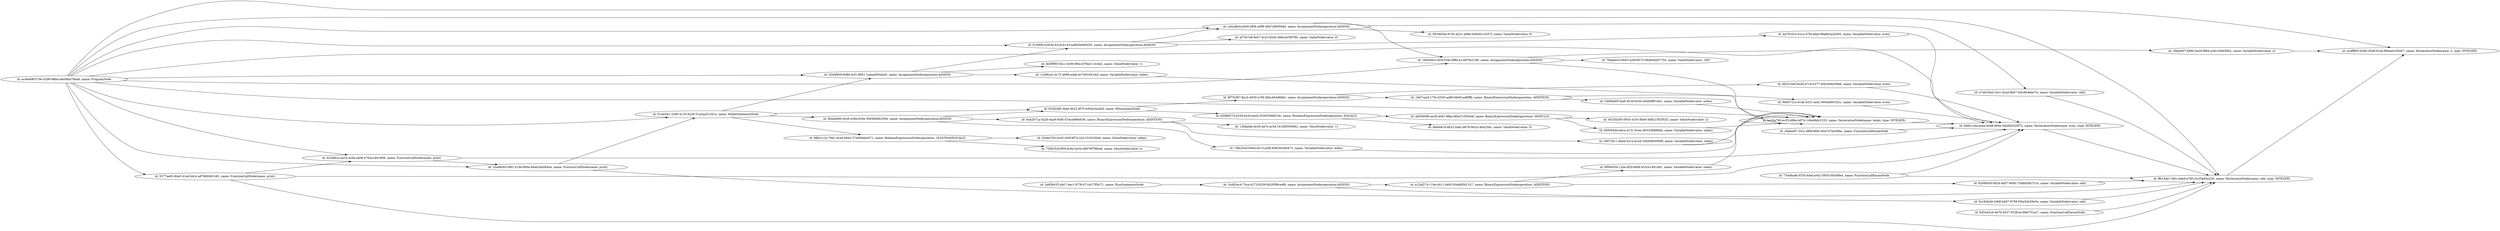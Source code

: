 digraph g {
	rankdir=LR
		"id: 52e0f839-6089-4cf1-8851-1adad462dea5, name: AssignmentNode(operation:ASSIGN)" -> "id: 01490b1f-e63e-423d-b143-aa902bd65455, name: AssignmentNode(operation:ASSIGN)"
		"id: 52e0f839-6089-4cf1-8851-1adad462dea5, name: AssignmentNode(operation:ASSIGN)" -> "id: 8e3f9f03-fa1c-4296-8f4e-d78ee113c4e2, name: ValueNode(value: 1)"
		"id: 52e0f839-6089-4cf1-8851-1adad462dea5, name: AssignmentNode(operation:ASSIGN)" -> "id: 1cc86ce2-dc72-4698-adde-bc7491641dcf, name: VariableNode(value: index)"
		"id: bf09a55b-12be-4f2f-a9b6-453ce1491d92, name: VariableNode(value: index)" -> "id: ba16a760-ec33-488e-b07b-1c9e49dc2333, name: DeclarationNode(name: index, type: INTEGER)"
		"id: 8d5445c6-4d70-4537-9338-ec3fd4751ac7, name: FunctionCallParamNode" -> "id: ffb14de7-fa5c-4de9-a76f-c3c35a93a226, name: DeclarationNode(name: odd, type: INTEGER)"
		"id: c0ebedf7-35cc-4f69-889c-80a7e7bb396e, name: FunctionCallParamNode" -> "id: 6e6e1c4a-ea4a-40d8-984e-3da582020f72, name: DeclarationNode(name: even, type: INTEGER)"
		"id: 5e18db49-2d68-4467-9758-f30a5d438e5e, name: VariableNode(value: odd)" -> "id: ffb14de7-fa5c-4de9-a76f-c3c35a93a226, name: DeclarationNode(name: odd, type: INTEGER)"
		"id: 6a42671a-5a26-4aa9-9c85-b7eca866e636, name: BinaryExpressionNode(operation: ADDITION)" -> "id: c9072b11-6ad4-421a-bc2d-35b0d9009d9f, name: VariableNode(value: index)"
		"id: 6a42671a-5a26-4aa9-9c85-b7eca866e636, name: BinaryExpressionNode(operation: ADDITION)" -> "id: 12faabbb-dc34-4a7e-ac3d-161fd5558482, name: ValueNode(value: 1)"
		"id: 5468da85-fca8-453d-9344-45ab6ff91e81, name: VariableNode(value: index)" -> "id: ba16a760-ec33-488e-b07b-1c9e49dc2333, name: DeclarationNode(name: index, type: INTEGER)"
		"id: ba16a760-ec33-488e-b07b-1c9e49dc2333, name: DeclarationNode(name: index, type: INTEGER)" -> "id: 6e6e1c4a-ea4a-40d8-984e-3da582020f72, name: DeclarationNode(name: even, type: INTEGER)"
		"id: ac46eb8f-579e-4296-98bd-a6e0fb479ba9, name: ProgramNode" -> "id: 6e6e1c4a-ea4a-40d8-984e-3da582020f72, name: DeclarationNode(name: even, type: INTEGER)"
		"id: ac46eb8f-579e-4296-98bd-a6e0fb479ba9, name: ProgramNode" -> "id: 52e0f839-6089-4cf1-8851-1adad462dea5, name: AssignmentNode(operation:ASSIGN)"
		"id: ac46eb8f-579e-4296-98bd-a6e0fb479ba9, name: ProgramNode" -> "id: f1cdc041-3290-4135-8229-51a2aa51281a, name: WhileStatementNode"
		"id: ac46eb8f-579e-4296-98bd-a6e0fb479ba9, name: ProgramNode" -> "id: 32ad8cb5-49f1-419e-809a-b8ab3ee084e4, name: FunctionCallNode(name: print)"
		"id: ac46eb8f-579e-4296-98bd-a6e0fb479ba9, name: ProgramNode" -> "id: ca4cd8cb-e0d5-4f06-a088-46b7ef5659dd, name: AssignmentNode(operation:ASSIGN)"
		"id: ac46eb8f-579e-4296-98bd-a6e0fb479ba9, name: ProgramNode" -> "id: 166c6dc0-3e5f-43dc-8f8d-a136f7fe2198, name: AssignmentNode(operation:ASSIGN)"
		"id: ac46eb8f-579e-4296-98bd-a6e0fb479ba9, name: ProgramNode" -> "id: 01490b1f-e63e-423d-b143-aa902bd65455, name: AssignmentNode(operation:ASSIGN)"
		"id: ac46eb8f-579e-4296-98bd-a6e0fb479ba9, name: ProgramNode" -> "id: 62c8fe1e-ae24-4c0e-aa68-4763a1dd1808, name: FunctionCallNode(name: print)"
		"id: ac46eb8f-579e-4296-98bd-a6e0fb479ba9, name: ProgramNode" -> "id: ecdff883-628b-45d8-91ad-f9eead105e67, name: DeclarationNode(name: n, type: INTEGER)"
		"id: ac46eb8f-579e-4296-98bd-a6e0fb479ba9, name: ProgramNode" -> "id: 5377ae63-84a5-41ed-b42c-a87b69481c83, name: FunctionCallNode(name: print)"
		"id: ac46eb8f-579e-4296-98bd-a6e0fb479ba9, name: ProgramNode" -> "id: ba16a760-ec33-488e-b07b-1c9e49dc2333, name: DeclarationNode(name: index, type: INTEGER)"
		"id: ac46eb8f-579e-4296-98bd-a6e0fb479ba9, name: ProgramNode" -> "id: ffb14de7-fa5c-4de9-a76f-c3c35a93a226, name: DeclarationNode(name: odd, type: INTEGER)"
		"id: d095644d-dece-4131-9cee-cf033368984b, name: VariableNode(value: index)" -> "id: ba16a760-ec33-488e-b07b-1c9e49dc2333, name: DeclarationNode(name: index, type: INTEGER)"
		"id: 1f8e25cb-6094-4013-a2f9-609c50266473, name: VariableNode(value: index)" -> "id: ba16a760-ec33-488e-b07b-1c9e49dc2333, name: DeclarationNode(name: index, type: INTEGER)"
		"id: 8206b050-6f24-40b7-9060-75d6054b731e, name: VariableNode(value: odd)" -> "id: ffb14de7-fa5c-4de9-a76f-c3c35a93a226, name: DeclarationNode(name: odd, type: INTEGER)"
		"id: d3d9627d-d33d-4a3d-abcb-5526256681bb, name: BooleanExpressionNode(operation: EQUALS)" -> "id: db6fa918-a832-4a8c-b676-081a1464256c, name: ValueNode(value: 0)"
		"id: d3d9627d-d33d-4a3d-abcb-5526256681bb, name: BooleanExpressionNode(operation: EQUALS)" -> "id: a6059096-ae29-4001-8fba-d82a7c393b4f, name: BinaryExpressionNode(operation: MODULO)"
		"id: a12af274-118e-4011-9e0f-204af93b2147, name: BinaryExpressionNode(operation: ADDITION)" -> "id: bf09a55b-12be-4f2f-a9b6-453ce1491d92, name: VariableNode(value: index)"
		"id: a12af274-118e-4011-9e0f-204af93b2147, name: BinaryExpressionNode(operation: ADDITION)" -> "id: 8206b050-6f24-40b7-9060-75d6054b731e, name: VariableNode(value: odd)"
		"id: ca4cd8cb-e0d5-4f06-a088-46b7ef5659dd, name: AssignmentNode(operation:ASSIGN)" -> "id: 583d639a-9745-4221-a98d-03b00c12557f, name: ValueNode(value: 0)"
		"id: ca4cd8cb-e0d5-4f06-a088-46b7ef5659dd, name: AssignmentNode(operation:ASSIGN)" -> "id: 166c6dc0-3e5f-43dc-8f8d-a136f7fe2198, name: AssignmentNode(operation:ASSIGN)"
		"id: ca4cd8cb-e0d5-4f06-a088-46b7ef5659dd, name: AssignmentNode(operation:ASSIGN)" -> "id: e7eb03bd-1be1-42ad-9b07-fcbc6646ee7d, name: VariableNode(value: odd)"
		"id: 62c8fe1e-ae24-4c0e-aa68-4763a1dd1808, name: FunctionCallNode(name: print)" -> "id: 6e6e1c4a-ea4a-40d8-984e-3da582020f72, name: DeclarationNode(name: even, type: INTEGER)"
		"id: 62c8fe1e-ae24-4c0e-aa68-4763a1dd1808, name: FunctionCallNode(name: print)" -> "id: 32ad8cb5-49f1-419e-809a-b8ab3ee084e4, name: FunctionCallNode(name: print)"
		"id: 88d0721a-e14b-4331-aed1-9044ef0535cc, name: VariableNode(value: even)" -> "id: 6e6e1c4a-ea4a-40d8-984e-3da582020f72, name: DeclarationNode(name: even, type: INTEGER)"
		"id: 5377ae63-84a5-41ed-b42c-a87b69481c83, name: FunctionCallNode(name: print)" -> "id: 6e6e1c4a-ea4a-40d8-984e-3da582020f72, name: DeclarationNode(name: even, type: INTEGER)"
		"id: 5377ae63-84a5-41ed-b42c-a87b69481c83, name: FunctionCallNode(name: print)" -> "id: 62c8fe1e-ae24-4c0e-aa68-4763a1dd1808, name: FunctionCallNode(name: print)"
		"id: 5377ae63-84a5-41ed-b42c-a87b69481c83, name: FunctionCallNode(name: print)" -> "id: ffb14de7-fa5c-4de9-a76f-c3c35a93a226, name: DeclarationNode(name: odd, type: INTEGER)"
		"id: e7eb03bd-1be1-42ad-9b07-fcbc6646ee7d, name: VariableNode(value: odd)" -> "id: ffb14de7-fa5c-4de9-a76f-c3c35a93a226, name: DeclarationNode(name: odd, type: INTEGER)"
		"id: 18d7caa5-170c-4330-aa98-49e91aefbffb, name: BinaryExpressionNode(operation: ADDITION)" -> "id: 88d0721a-e14b-4331-aed1-9044ef0535cc, name: VariableNode(value: even)"
		"id: 18d7caa5-170c-4330-aa98-49e91aefbffb, name: BinaryExpressionNode(operation: ADDITION)" -> "id: 5468da85-fca8-453d-9344-45ab6ff91e81, name: VariableNode(value: index)"
		"id: ffb14de7-fa5c-4de9-a76f-c3c35a93a226, name: DeclarationNode(name: odd, type: INTEGER)" -> "id: ecdff883-628b-45d8-91ad-f9eead105e67, name: DeclarationNode(name: n, type: INTEGER)"
		"id: 663216ef-5b3b-4718-b377-4f42494d39b6, name: VariableNode(value: even)" -> "id: 6e6e1c4a-ea4a-40d8-984e-3da582020f72, name: DeclarationNode(name: even, type: INTEGER)"
		"id: a6059096-ae29-4001-8fba-d82a7c393b4f, name: BinaryExpressionNode(operation: MODULO)" -> "id: d095644d-dece-4131-9cee-cf033368984b, name: VariableNode(value: index)"
		"id: a6059096-ae29-4001-8fba-d82a7c393b4f, name: BinaryExpressionNode(operation: MODULO)" -> "id: 40250295-0934-4163-85e8-4d921562f525, name: ValueNode(value: 2)"
		"id: 98dc1c1e-78d1-4ca4-b842-37a0b9ab4071, name: BooleanExpressionNode(operation: LESSTHANEQUALS)" -> "id: 729b352f-f85f-4c84-b434-b8076f79fea6, name: ValueNode(value: n)"
		"id: 98dc1c1e-78d1-4ca4-b842-37a0b9ab4071, name: BooleanExpressionNode(operation: LESSTHANEQUALS)" -> "id: 03e6e7d3-bcd3-450f-9f74-24210181604d, name: ValueNode(value: index)"
		"id: f33924f6-3be6-4b22-8f7f-3cf26c0a5d2f, name: IfStatementNode" -> "id: 8f702f67-8a1b-4630-a7fd-2bbc464d68dc, name: AssignmentNode(operation:ASSIGN)"
		"id: f33924f6-3be6-4b22-8f7f-3cf26c0a5d2f, name: IfStatementNode" -> "id: d3d9627d-d33d-4a3d-abcb-5526256681bb, name: BooleanExpressionNode(operation: EQUALS)"
		"id: 166c6dc0-3e5f-43dc-8f8d-a136f7fe2198, name: AssignmentNode(operation:ASSIGN)" -> "id: cf9aa907-6960-4a26-8f84-a26c10845662, name: VariableNode(value: n)"
		"id: 166c6dc0-3e5f-43dc-8f8d-a136f7fe2198, name: AssignmentNode(operation:ASSIGN)" -> "id: 79eaed1d-0693-429f-9575-06d60d267754, name: ValueNode(value: 100)"
		"id: 166c6dc0-3e5f-43dc-8f8d-a136f7fe2198, name: AssignmentNode(operation:ASSIGN)" -> "id: ba16a760-ec33-488e-b07b-1c9e49dc2333, name: DeclarationNode(name: index, type: INTEGER)"
		"id: 6e6e1c4a-ea4a-40d8-984e-3da582020f72, name: DeclarationNode(name: even, type: INTEGER)" -> "id: ffb14de7-fa5c-4de9-a76f-c3c35a93a226, name: DeclarationNode(name: odd, type: INTEGER)"
		"id: cf9aa907-6960-4a26-8f84-a26c10845662, name: VariableNode(value: n)" -> "id: ecdff883-628b-45d8-91ad-f9eead105e67, name: DeclarationNode(name: n, type: INTEGER)"
		"id: 8f702f67-8a1b-4630-a7fd-2bbc464d68dc, name: AssignmentNode(operation:ASSIGN)" -> "id: 18d7caa5-170c-4330-aa98-49e91aefbffb, name: BinaryExpressionNode(operation: ADDITION)"
		"id: 8f702f67-8a1b-4630-a7fd-2bbc464d68dc, name: AssignmentNode(operation:ASSIGN)" -> "id: 663216ef-5b3b-4718-b377-4f42494d39b6, name: VariableNode(value: even)"
		"id: 73dd6ad6-4535-4def-a542-58547d05d8e4, name: FunctionCallParamNode" -> "id: 6e6e1c4a-ea4a-40d8-984e-3da582020f72, name: DeclarationNode(name: even, type: INTEGER)"
		"id: 73dd6ad6-4535-4def-a542-58547d05d8e4, name: FunctionCallParamNode" -> "id: ffb14de7-fa5c-4de9-a76f-c3c35a93a226, name: DeclarationNode(name: odd, type: INTEGER)"
		"id: f1cdc041-3290-4135-8229-51a2aa51281a, name: WhileStatementNode" -> "id: 98dc1c1e-78d1-4ca4-b842-37a0b9ab4071, name: BooleanExpressionNode(operation: LESSTHANEQUALS)"
		"id: f1cdc041-3290-4135-8229-51a2aa51281a, name: WhileStatementNode" -> "id: 52e0f839-6089-4cf1-8851-1adad462dea5, name: AssignmentNode(operation:ASSIGN)"
		"id: f1cdc041-3290-4135-8229-51a2aa51281a, name: WhileStatementNode" -> "id: f33924f6-3be6-4b22-8f7f-3cf26c0a5d2f, name: IfStatementNode"
		"id: f1cdc041-3290-4135-8229-51a2aa51281a, name: WhileStatementNode" -> "id: 46a4e960-9ce9-438e-b59e-3084966b259d, name: AssignmentNode(operation:ASSIGN)"
		"id: c9072b11-6ad4-421a-bc2d-35b0d9009d9f, name: VariableNode(value: index)" -> "id: ba16a760-ec33-488e-b07b-1c9e49dc2333, name: DeclarationNode(name: index, type: INTEGER)"
		"id: 32ad8cb5-49f1-419e-809a-b8ab3ee084e4, name: FunctionCallNode(name: print)" -> "id: f1cdc041-3290-4135-8229-51a2aa51281a, name: WhileStatementNode"
		"id: 32ad8cb5-49f1-419e-809a-b8ab3ee084e4, name: FunctionCallNode(name: print)" -> "id: ffb14de7-fa5c-4de9-a76f-c3c35a93a226, name: DeclarationNode(name: odd, type: INTEGER)"
		"id: 01490b1f-e63e-423d-b143-aa902bd65455, name: AssignmentNode(operation:ASSIGN)" -> "id: af73e7a8-8e57-4c23-82d4-466ce430f780, name: ValueNode(value: 0)"
		"id: 01490b1f-e63e-423d-b143-aa902bd65455, name: AssignmentNode(operation:ASSIGN)" -> "id: ca4cd8cb-e0d5-4f06-a088-46b7ef5659dd, name: AssignmentNode(operation:ASSIGN)"
		"id: 01490b1f-e63e-423d-b143-aa902bd65455, name: AssignmentNode(operation:ASSIGN)" -> "id: 4a7932c5-521a-47fd-afad-08a8d3a2d385, name: VariableNode(value: even)"
		"id: 1cc86ce2-dc72-4698-adde-bc7491641dcf, name: VariableNode(value: index)" -> "id: ba16a760-ec33-488e-b07b-1c9e49dc2333, name: DeclarationNode(name: index, type: INTEGER)"
		"id: 2a656435-4bc7-4ec1-873f-471c61785c71, name: ElseStatementNode" -> "id: 3cd83ac4-73ca-4273-8259-84205f8ceef8, name: AssignmentNode(operation:ASSIGN)"
		"id: 46a4e960-9ce9-438e-b59e-3084966b259d, name: AssignmentNode(operation:ASSIGN)" -> "id: 1f8e25cb-6094-4013-a2f9-609c50266473, name: VariableNode(value: index)"
		"id: 46a4e960-9ce9-438e-b59e-3084966b259d, name: AssignmentNode(operation:ASSIGN)" -> "id: f33924f6-3be6-4b22-8f7f-3cf26c0a5d2f, name: IfStatementNode"
		"id: 46a4e960-9ce9-438e-b59e-3084966b259d, name: AssignmentNode(operation:ASSIGN)" -> "id: 6a42671a-5a26-4aa9-9c85-b7eca866e636, name: BinaryExpressionNode(operation: ADDITION)"
		"id: 4a7932c5-521a-47fd-afad-08a8d3a2d385, name: VariableNode(value: even)" -> "id: 6e6e1c4a-ea4a-40d8-984e-3da582020f72, name: DeclarationNode(name: even, type: INTEGER)"
		"id: 3cd83ac4-73ca-4273-8259-84205f8ceef8, name: AssignmentNode(operation:ASSIGN)" -> "id: a12af274-118e-4011-9e0f-204af93b2147, name: BinaryExpressionNode(operation: ADDITION)"
		"id: 3cd83ac4-73ca-4273-8259-84205f8ceef8, name: AssignmentNode(operation:ASSIGN)" -> "id: 5e18db49-2d68-4467-9758-f30a5d438e5e, name: VariableNode(value: odd)"
}
